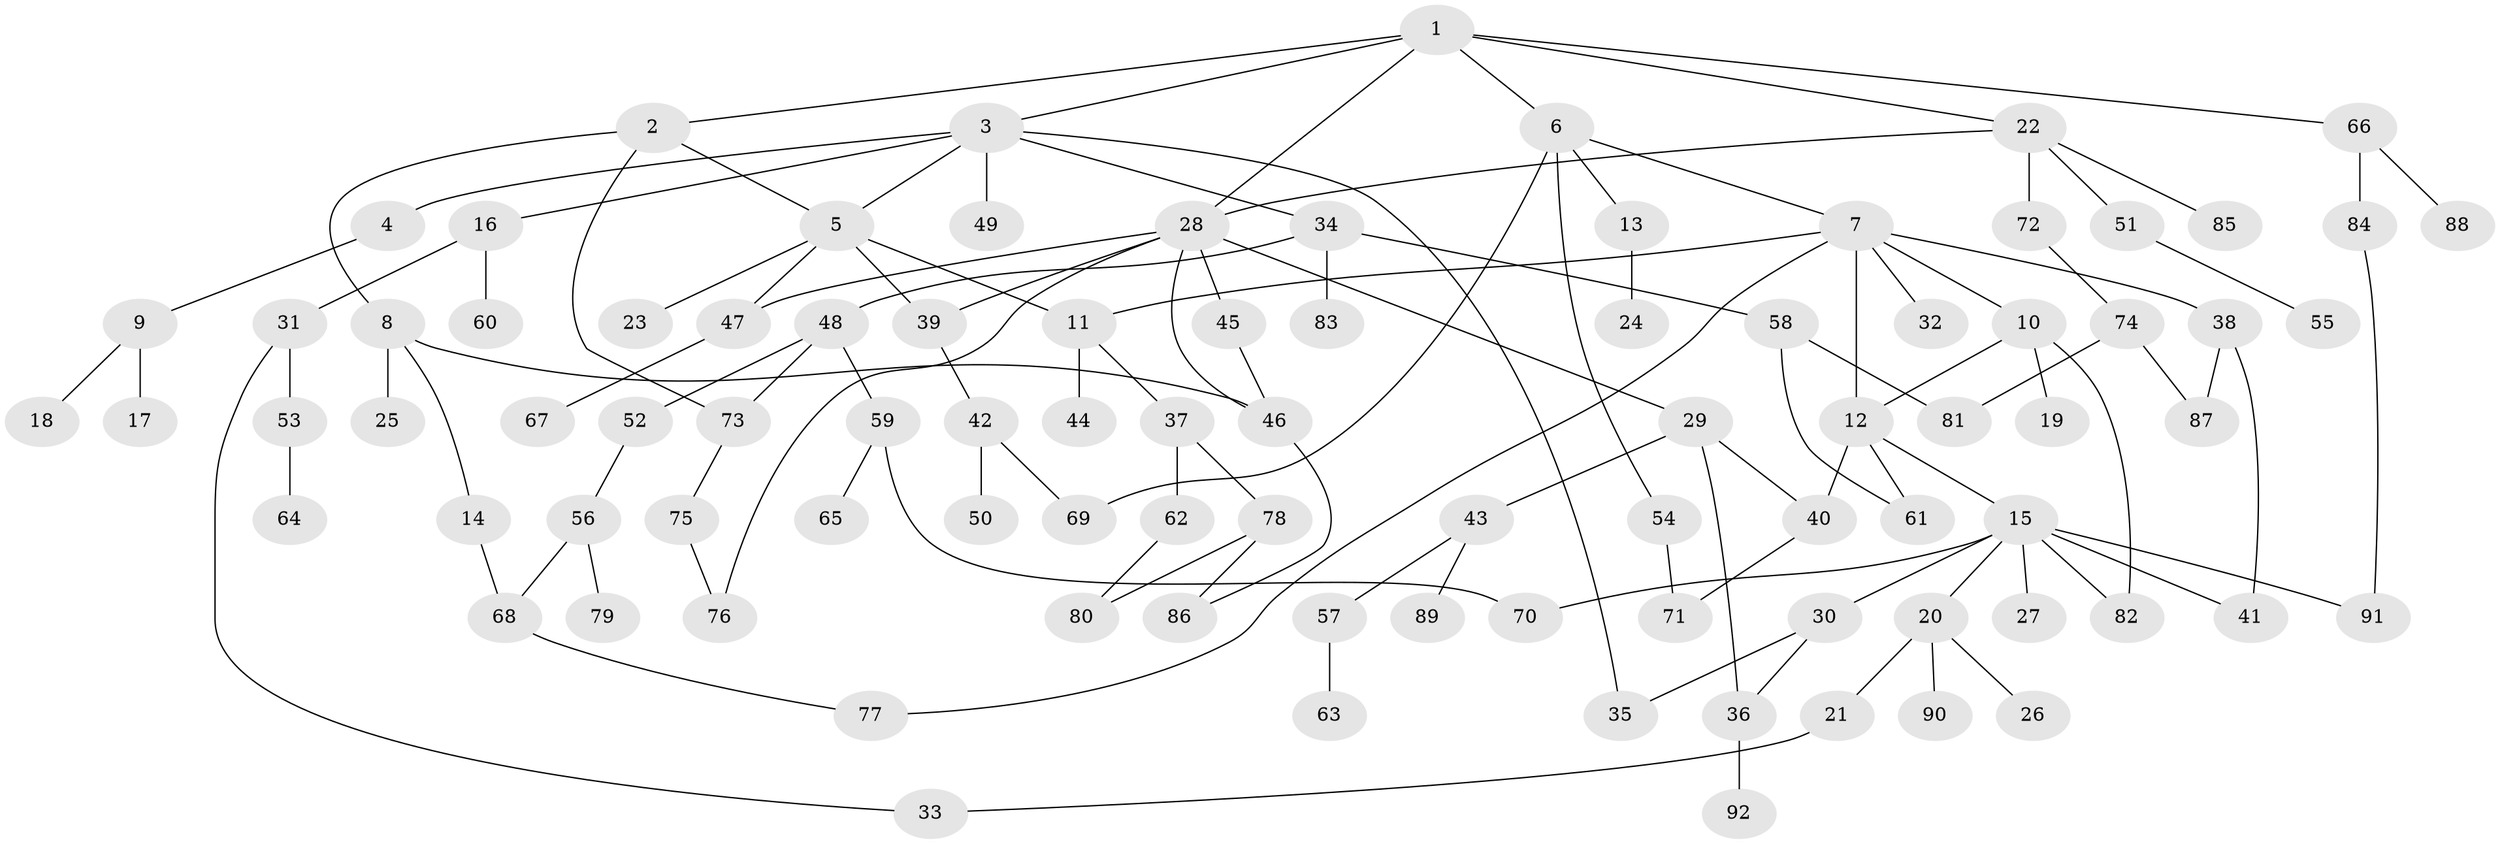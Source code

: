 // coarse degree distribution, {7: 0.07142857142857142, 8: 0.07142857142857142, 1: 0.21428571428571427, 5: 0.03571428571428571, 3: 0.25, 6: 0.07142857142857142, 2: 0.21428571428571427, 4: 0.07142857142857142}
// Generated by graph-tools (version 1.1) at 2025/49/03/04/25 22:49:06]
// undirected, 92 vertices, 118 edges
graph export_dot {
  node [color=gray90,style=filled];
  1;
  2;
  3;
  4;
  5;
  6;
  7;
  8;
  9;
  10;
  11;
  12;
  13;
  14;
  15;
  16;
  17;
  18;
  19;
  20;
  21;
  22;
  23;
  24;
  25;
  26;
  27;
  28;
  29;
  30;
  31;
  32;
  33;
  34;
  35;
  36;
  37;
  38;
  39;
  40;
  41;
  42;
  43;
  44;
  45;
  46;
  47;
  48;
  49;
  50;
  51;
  52;
  53;
  54;
  55;
  56;
  57;
  58;
  59;
  60;
  61;
  62;
  63;
  64;
  65;
  66;
  67;
  68;
  69;
  70;
  71;
  72;
  73;
  74;
  75;
  76;
  77;
  78;
  79;
  80;
  81;
  82;
  83;
  84;
  85;
  86;
  87;
  88;
  89;
  90;
  91;
  92;
  1 -- 2;
  1 -- 3;
  1 -- 6;
  1 -- 22;
  1 -- 66;
  1 -- 28;
  2 -- 8;
  2 -- 5;
  2 -- 73;
  3 -- 4;
  3 -- 5;
  3 -- 16;
  3 -- 34;
  3 -- 49;
  3 -- 35;
  4 -- 9;
  5 -- 11;
  5 -- 23;
  5 -- 39;
  5 -- 47;
  6 -- 7;
  6 -- 13;
  6 -- 54;
  6 -- 69;
  7 -- 10;
  7 -- 32;
  7 -- 38;
  7 -- 12;
  7 -- 77;
  7 -- 11;
  8 -- 14;
  8 -- 25;
  8 -- 46;
  9 -- 17;
  9 -- 18;
  10 -- 12;
  10 -- 19;
  10 -- 82;
  11 -- 37;
  11 -- 44;
  12 -- 15;
  12 -- 61;
  12 -- 40;
  13 -- 24;
  14 -- 68;
  15 -- 20;
  15 -- 27;
  15 -- 30;
  15 -- 41;
  15 -- 70;
  15 -- 82;
  15 -- 91;
  16 -- 31;
  16 -- 60;
  20 -- 21;
  20 -- 26;
  20 -- 90;
  21 -- 33;
  22 -- 28;
  22 -- 51;
  22 -- 72;
  22 -- 85;
  28 -- 29;
  28 -- 45;
  28 -- 47;
  28 -- 39;
  28 -- 76;
  28 -- 46;
  29 -- 36;
  29 -- 40;
  29 -- 43;
  30 -- 35;
  30 -- 36;
  31 -- 33;
  31 -- 53;
  34 -- 48;
  34 -- 58;
  34 -- 83;
  36 -- 92;
  37 -- 62;
  37 -- 78;
  38 -- 87;
  38 -- 41;
  39 -- 42;
  40 -- 71;
  42 -- 50;
  42 -- 69;
  43 -- 57;
  43 -- 89;
  45 -- 46;
  46 -- 86;
  47 -- 67;
  48 -- 52;
  48 -- 59;
  48 -- 73;
  51 -- 55;
  52 -- 56;
  53 -- 64;
  54 -- 71;
  56 -- 68;
  56 -- 79;
  57 -- 63;
  58 -- 81;
  58 -- 61;
  59 -- 65;
  59 -- 70;
  62 -- 80;
  66 -- 84;
  66 -- 88;
  68 -- 77;
  72 -- 74;
  73 -- 75;
  74 -- 87;
  74 -- 81;
  75 -- 76;
  78 -- 80;
  78 -- 86;
  84 -- 91;
}
